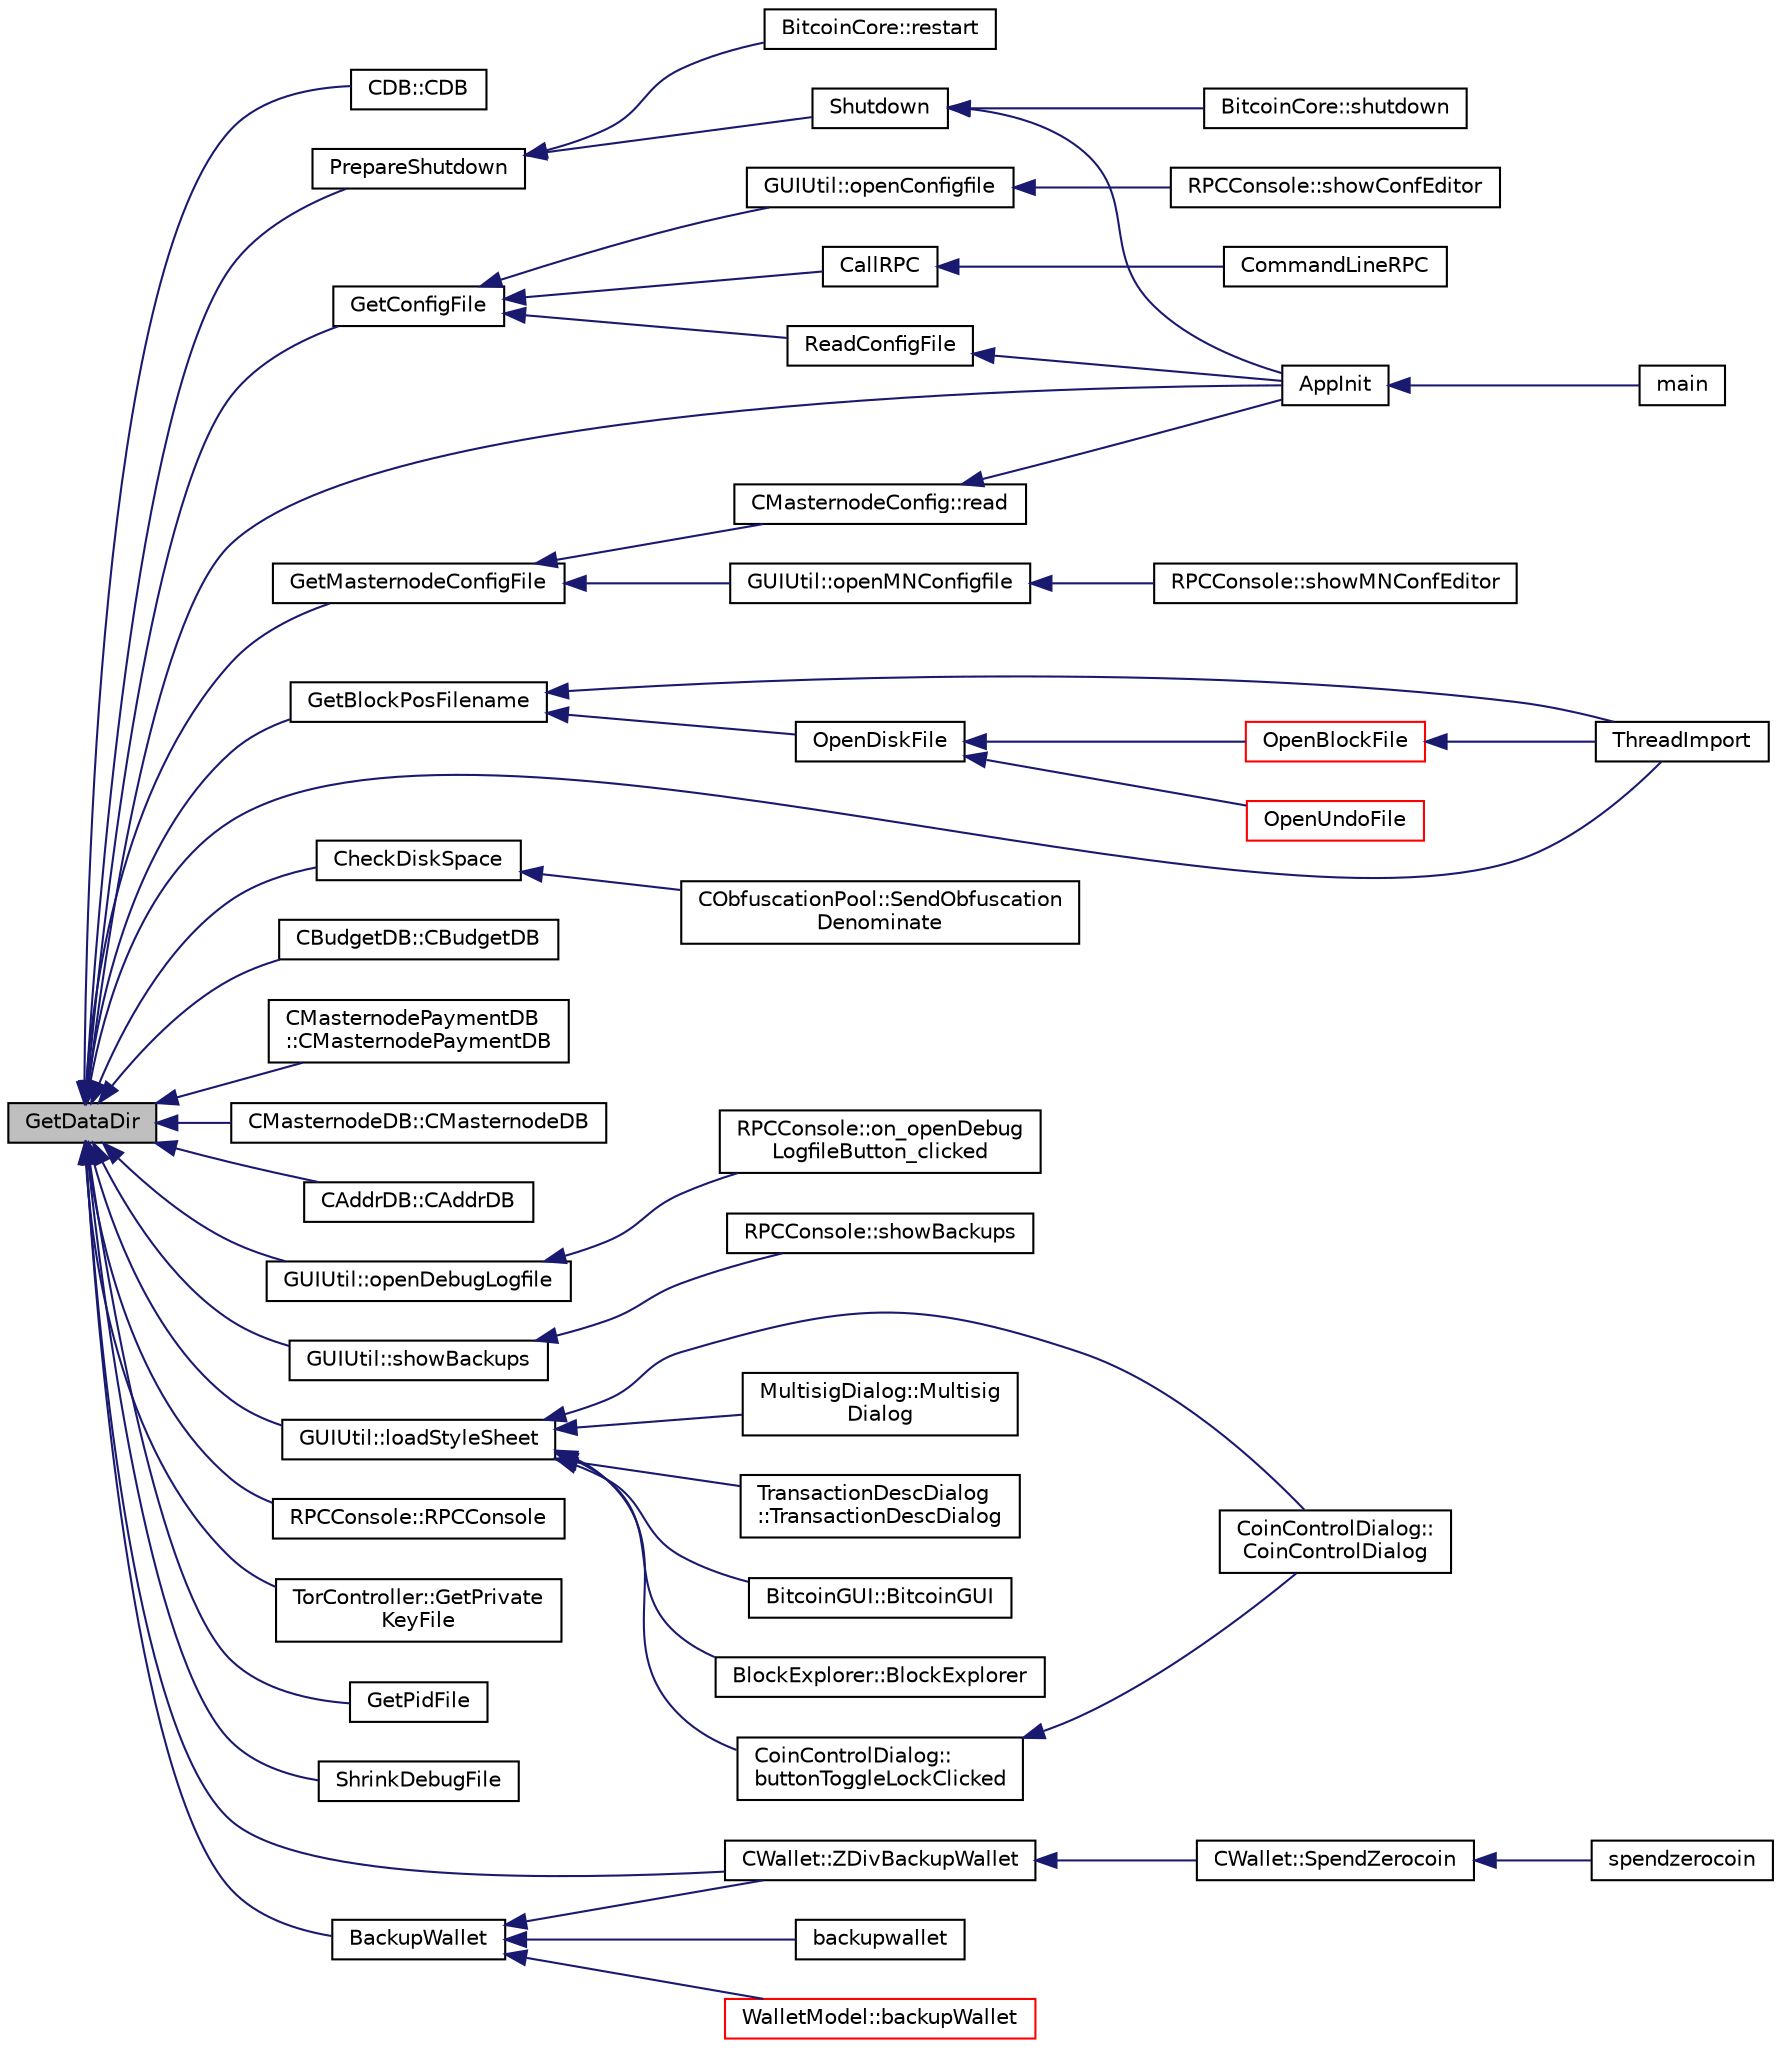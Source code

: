 digraph "GetDataDir"
{
  edge [fontname="Helvetica",fontsize="10",labelfontname="Helvetica",labelfontsize="10"];
  node [fontname="Helvetica",fontsize="10",shape=record];
  rankdir="LR";
  Node170 [label="GetDataDir",height=0.2,width=0.4,color="black", fillcolor="grey75", style="filled", fontcolor="black"];
  Node170 -> Node171 [dir="back",color="midnightblue",fontsize="10",style="solid",fontname="Helvetica"];
  Node171 [label="CDB::CDB",height=0.2,width=0.4,color="black", fillcolor="white", style="filled",URL="$class_c_d_b.html#aa5f2317ab28c6424bfebdaa969aa2b2c"];
  Node170 -> Node172 [dir="back",color="midnightblue",fontsize="10",style="solid",fontname="Helvetica"];
  Node172 [label="AppInit",height=0.2,width=0.4,color="black", fillcolor="white", style="filled",URL="$divid_8cpp.html#ac59316b767e6984e1285f0531275286b"];
  Node172 -> Node173 [dir="back",color="midnightblue",fontsize="10",style="solid",fontname="Helvetica"];
  Node173 [label="main",height=0.2,width=0.4,color="black", fillcolor="white", style="filled",URL="$divid_8cpp.html#a0ddf1224851353fc92bfbff6f499fa97"];
  Node170 -> Node174 [dir="back",color="midnightblue",fontsize="10",style="solid",fontname="Helvetica"];
  Node174 [label="PrepareShutdown",height=0.2,width=0.4,color="black", fillcolor="white", style="filled",URL="$init_8h.html#a5cb3db83cb0ba2e421f651a1ee1f2cfe",tooltip="Preparing steps before shutting down or restarting the wallet. "];
  Node174 -> Node175 [dir="back",color="midnightblue",fontsize="10",style="solid",fontname="Helvetica"];
  Node175 [label="Shutdown",height=0.2,width=0.4,color="black", fillcolor="white", style="filled",URL="$init_8h.html#ac5f038c2b480cf9ef5e19e3eba8dbaf9",tooltip="Shutdown is split into 2 parts: Part 1: shut down everything but the main wallet instance (done in Pr..."];
  Node175 -> Node172 [dir="back",color="midnightblue",fontsize="10",style="solid",fontname="Helvetica"];
  Node175 -> Node176 [dir="back",color="midnightblue",fontsize="10",style="solid",fontname="Helvetica"];
  Node176 [label="BitcoinCore::shutdown",height=0.2,width=0.4,color="black", fillcolor="white", style="filled",URL="$class_bitcoin_core.html#a94f3f4622ba698e321f3a2e0e686129f"];
  Node174 -> Node177 [dir="back",color="midnightblue",fontsize="10",style="solid",fontname="Helvetica"];
  Node177 [label="BitcoinCore::restart",height=0.2,width=0.4,color="black", fillcolor="white", style="filled",URL="$class_bitcoin_core.html#ac2271844c89ebc4c611e7617ce6202e3"];
  Node170 -> Node178 [dir="back",color="midnightblue",fontsize="10",style="solid",fontname="Helvetica"];
  Node178 [label="ThreadImport",height=0.2,width=0.4,color="black", fillcolor="white", style="filled",URL="$init_8cpp.html#a0189c34248cd89bbbe20d4d6045bd7c9"];
  Node170 -> Node179 [dir="back",color="midnightblue",fontsize="10",style="solid",fontname="Helvetica"];
  Node179 [label="CheckDiskSpace",height=0.2,width=0.4,color="black", fillcolor="white", style="filled",URL="$main_8h.html#a6df609da0bad1550cbb2cdc781ad2904",tooltip="Check whether enough disk space is available for an incoming block. "];
  Node179 -> Node180 [dir="back",color="midnightblue",fontsize="10",style="solid",fontname="Helvetica"];
  Node180 [label="CObfuscationPool::SendObfuscation\lDenominate",height=0.2,width=0.4,color="black", fillcolor="white", style="filled",URL="$class_c_obfuscation_pool.html#a447a060009578d9cb4eed0a095baa1d6",tooltip="As a client, send a transaction to a Masternode to start the denomination process. "];
  Node170 -> Node181 [dir="back",color="midnightblue",fontsize="10",style="solid",fontname="Helvetica"];
  Node181 [label="GetBlockPosFilename",height=0.2,width=0.4,color="black", fillcolor="white", style="filled",URL="$main_8h.html#a2f26f074aac584c3398de1dcdac59de9",tooltip="Translation to a filesystem path. "];
  Node181 -> Node178 [dir="back",color="midnightblue",fontsize="10",style="solid",fontname="Helvetica"];
  Node181 -> Node182 [dir="back",color="midnightblue",fontsize="10",style="solid",fontname="Helvetica"];
  Node182 [label="OpenDiskFile",height=0.2,width=0.4,color="black", fillcolor="white", style="filled",URL="$main_8cpp.html#ab15fc61f1d9596ad0aca703ff2c74635"];
  Node182 -> Node183 [dir="back",color="midnightblue",fontsize="10",style="solid",fontname="Helvetica"];
  Node183 [label="OpenBlockFile",height=0.2,width=0.4,color="red", fillcolor="white", style="filled",URL="$main_8h.html#a531eb79ff695289ac9a4f8daf292273c",tooltip="Open a block file (blk?????.dat) "];
  Node183 -> Node178 [dir="back",color="midnightblue",fontsize="10",style="solid",fontname="Helvetica"];
  Node182 -> Node238 [dir="back",color="midnightblue",fontsize="10",style="solid",fontname="Helvetica"];
  Node238 [label="OpenUndoFile",height=0.2,width=0.4,color="red", fillcolor="white", style="filled",URL="$main_8h.html#addac9f89d64c9e26d36d1481da35877e",tooltip="Open an undo file (rev?????.dat) "];
  Node170 -> Node240 [dir="back",color="midnightblue",fontsize="10",style="solid",fontname="Helvetica"];
  Node240 [label="CBudgetDB::CBudgetDB",height=0.2,width=0.4,color="black", fillcolor="white", style="filled",URL="$class_c_budget_d_b.html#a133c5d41d7aa4a73b02a14bd286b4503"];
  Node170 -> Node241 [dir="back",color="midnightblue",fontsize="10",style="solid",fontname="Helvetica"];
  Node241 [label="CMasternodePaymentDB\l::CMasternodePaymentDB",height=0.2,width=0.4,color="black", fillcolor="white", style="filled",URL="$class_c_masternode_payment_d_b.html#a4390dbd40e9f602cb4530ede0ac810dc"];
  Node170 -> Node242 [dir="back",color="midnightblue",fontsize="10",style="solid",fontname="Helvetica"];
  Node242 [label="CMasternodeDB::CMasternodeDB",height=0.2,width=0.4,color="black", fillcolor="white", style="filled",URL="$class_c_masternode_d_b.html#a274b5f339c7bd7644788bb9e6fdbc83d"];
  Node170 -> Node243 [dir="back",color="midnightblue",fontsize="10",style="solid",fontname="Helvetica"];
  Node243 [label="CAddrDB::CAddrDB",height=0.2,width=0.4,color="black", fillcolor="white", style="filled",URL="$class_c_addr_d_b.html#af8c039f1904b1892c5a14e484a5b31a7"];
  Node170 -> Node244 [dir="back",color="midnightblue",fontsize="10",style="solid",fontname="Helvetica"];
  Node244 [label="GUIUtil::openDebugLogfile",height=0.2,width=0.4,color="black", fillcolor="white", style="filled",URL="$namespace_g_u_i_util.html#aad169e3227e7a851db52a08bfb30391c"];
  Node244 -> Node245 [dir="back",color="midnightblue",fontsize="10",style="solid",fontname="Helvetica"];
  Node245 [label="RPCConsole::on_openDebug\lLogfileButton_clicked",height=0.2,width=0.4,color="black", fillcolor="white", style="filled",URL="$class_r_p_c_console.html#adf26672994effc0bf948e8d83e1a8cb3",tooltip="open the debug.log from the current datadir "];
  Node170 -> Node246 [dir="back",color="midnightblue",fontsize="10",style="solid",fontname="Helvetica"];
  Node246 [label="GUIUtil::showBackups",height=0.2,width=0.4,color="black", fillcolor="white", style="filled",URL="$namespace_g_u_i_util.html#a16fd78c7608981cc405561a8d5e8d7e3"];
  Node246 -> Node247 [dir="back",color="midnightblue",fontsize="10",style="solid",fontname="Helvetica"];
  Node247 [label="RPCConsole::showBackups",height=0.2,width=0.4,color="black", fillcolor="white", style="filled",URL="$class_r_p_c_console.html#a013ee20b746b6453375738e7b5e1cb4e",tooltip="Show folder with wallet backups in default browser. "];
  Node170 -> Node248 [dir="back",color="midnightblue",fontsize="10",style="solid",fontname="Helvetica"];
  Node248 [label="GUIUtil::loadStyleSheet",height=0.2,width=0.4,color="black", fillcolor="white", style="filled",URL="$namespace_g_u_i_util.html#a2e749681627868ac0f70c0c8aa1dcb32",tooltip="Load global CSS theme. "];
  Node248 -> Node249 [dir="back",color="midnightblue",fontsize="10",style="solid",fontname="Helvetica"];
  Node249 [label="BitcoinGUI::BitcoinGUI",height=0.2,width=0.4,color="black", fillcolor="white", style="filled",URL="$class_bitcoin_g_u_i.html#a2598b4ffab4a206877bee80916cc775c"];
  Node248 -> Node204 [dir="back",color="midnightblue",fontsize="10",style="solid",fontname="Helvetica"];
  Node204 [label="BlockExplorer::BlockExplorer",height=0.2,width=0.4,color="black", fillcolor="white", style="filled",URL="$class_block_explorer.html#aa1824a81f9b6d20dce7be419170ea02b"];
  Node248 -> Node250 [dir="back",color="midnightblue",fontsize="10",style="solid",fontname="Helvetica"];
  Node250 [label="CoinControlDialog::\lCoinControlDialog",height=0.2,width=0.4,color="black", fillcolor="white", style="filled",URL="$class_coin_control_dialog.html#a8eafb58ed1c5668af9a4890704136671"];
  Node248 -> Node251 [dir="back",color="midnightblue",fontsize="10",style="solid",fontname="Helvetica"];
  Node251 [label="CoinControlDialog::\lbuttonToggleLockClicked",height=0.2,width=0.4,color="black", fillcolor="white", style="filled",URL="$class_coin_control_dialog.html#a6da2f01f4e266766a0be3609890b22f2"];
  Node251 -> Node250 [dir="back",color="midnightblue",fontsize="10",style="solid",fontname="Helvetica"];
  Node248 -> Node252 [dir="back",color="midnightblue",fontsize="10",style="solid",fontname="Helvetica"];
  Node252 [label="MultisigDialog::Multisig\lDialog",height=0.2,width=0.4,color="black", fillcolor="white", style="filled",URL="$class_multisig_dialog.html#af8ff2a9f6dc05a9468d955cb428c6474"];
  Node248 -> Node253 [dir="back",color="midnightblue",fontsize="10",style="solid",fontname="Helvetica"];
  Node253 [label="TransactionDescDialog\l::TransactionDescDialog",height=0.2,width=0.4,color="black", fillcolor="white", style="filled",URL="$class_transaction_desc_dialog.html#aa4431a7da806415ed068437cabd6e9bc"];
  Node170 -> Node254 [dir="back",color="midnightblue",fontsize="10",style="solid",fontname="Helvetica"];
  Node254 [label="RPCConsole::RPCConsole",height=0.2,width=0.4,color="black", fillcolor="white", style="filled",URL="$class_r_p_c_console.html#aeac546e68f8c2cafa79a0294dd78f2ad"];
  Node170 -> Node255 [dir="back",color="midnightblue",fontsize="10",style="solid",fontname="Helvetica"];
  Node255 [label="TorController::GetPrivate\lKeyFile",height=0.2,width=0.4,color="black", fillcolor="white", style="filled",URL="$class_tor_controller.html#a524481ece961670f745dbbfb4d9d5a33",tooltip="Get name fo file to store private key in. "];
  Node170 -> Node256 [dir="back",color="midnightblue",fontsize="10",style="solid",fontname="Helvetica"];
  Node256 [label="GetConfigFile",height=0.2,width=0.4,color="black", fillcolor="white", style="filled",URL="$util_8h.html#a7d86fadf98dfaba55f80b9be0ab0f978"];
  Node256 -> Node257 [dir="back",color="midnightblue",fontsize="10",style="solid",fontname="Helvetica"];
  Node257 [label="CallRPC",height=0.2,width=0.4,color="black", fillcolor="white", style="filled",URL="$divi-cli_8cpp.html#ae0b4394f271db49671cf894dbe94c484"];
  Node257 -> Node258 [dir="back",color="midnightblue",fontsize="10",style="solid",fontname="Helvetica"];
  Node258 [label="CommandLineRPC",height=0.2,width=0.4,color="black", fillcolor="white", style="filled",URL="$divi-cli_8cpp.html#a4ee23259648a971c9c05aeff8b545a6d"];
  Node256 -> Node259 [dir="back",color="midnightblue",fontsize="10",style="solid",fontname="Helvetica"];
  Node259 [label="GUIUtil::openConfigfile",height=0.2,width=0.4,color="black", fillcolor="white", style="filled",URL="$namespace_g_u_i_util.html#a995fae29ee632b8b0810b840d3d06bf1"];
  Node259 -> Node260 [dir="back",color="midnightblue",fontsize="10",style="solid",fontname="Helvetica"];
  Node260 [label="RPCConsole::showConfEditor",height=0.2,width=0.4,color="black", fillcolor="white", style="filled",URL="$class_r_p_c_console.html#ab7e647de183fc0d139bac81ed0492667",tooltip="Open external (default) editor with divi.conf. "];
  Node256 -> Node261 [dir="back",color="midnightblue",fontsize="10",style="solid",fontname="Helvetica"];
  Node261 [label="ReadConfigFile",height=0.2,width=0.4,color="black", fillcolor="white", style="filled",URL="$util_8cpp.html#a27ba417174a3ee63cb8ee1abb279a668"];
  Node261 -> Node172 [dir="back",color="midnightblue",fontsize="10",style="solid",fontname="Helvetica"];
  Node170 -> Node262 [dir="back",color="midnightblue",fontsize="10",style="solid",fontname="Helvetica"];
  Node262 [label="GetMasternodeConfigFile",height=0.2,width=0.4,color="black", fillcolor="white", style="filled",URL="$util_8h.html#ae5f844c4e12d08214929430505218e74"];
  Node262 -> Node263 [dir="back",color="midnightblue",fontsize="10",style="solid",fontname="Helvetica"];
  Node263 [label="CMasternodeConfig::read",height=0.2,width=0.4,color="black", fillcolor="white", style="filled",URL="$class_c_masternode_config.html#a028d769bc39a23177cf81a3e433b6e86"];
  Node263 -> Node172 [dir="back",color="midnightblue",fontsize="10",style="solid",fontname="Helvetica"];
  Node262 -> Node264 [dir="back",color="midnightblue",fontsize="10",style="solid",fontname="Helvetica"];
  Node264 [label="GUIUtil::openMNConfigfile",height=0.2,width=0.4,color="black", fillcolor="white", style="filled",URL="$namespace_g_u_i_util.html#a17cced42f0ebd5fb923eba61015308a8"];
  Node264 -> Node265 [dir="back",color="midnightblue",fontsize="10",style="solid",fontname="Helvetica"];
  Node265 [label="RPCConsole::showMNConfEditor",height=0.2,width=0.4,color="black", fillcolor="white", style="filled",URL="$class_r_p_c_console.html#a8adc9441d40b37a037ecdfe8183323f7",tooltip="Open external (default) editor with masternode.conf. "];
  Node170 -> Node266 [dir="back",color="midnightblue",fontsize="10",style="solid",fontname="Helvetica"];
  Node266 [label="GetPidFile",height=0.2,width=0.4,color="black", fillcolor="white", style="filled",URL="$util_8h.html#a91d2f3eb3a1bb92ab4eb1bd4b713a99e"];
  Node170 -> Node267 [dir="back",color="midnightblue",fontsize="10",style="solid",fontname="Helvetica"];
  Node267 [label="ShrinkDebugFile",height=0.2,width=0.4,color="black", fillcolor="white", style="filled",URL="$util_8h.html#a37fca7e305fe0caa306b23fdb37f88e2"];
  Node170 -> Node268 [dir="back",color="midnightblue",fontsize="10",style="solid",fontname="Helvetica"];
  Node268 [label="CWallet::ZDivBackupWallet",height=0.2,width=0.4,color="black", fillcolor="white", style="filled",URL="$class_c_wallet.html#a8b8b981ee5504b1b8bf16ca4cb53ee4e"];
  Node268 -> Node269 [dir="back",color="midnightblue",fontsize="10",style="solid",fontname="Helvetica"];
  Node269 [label="CWallet::SpendZerocoin",height=0.2,width=0.4,color="black", fillcolor="white", style="filled",URL="$class_c_wallet.html#aedd0ae4e683ee642272e170b7afd33fe"];
  Node269 -> Node270 [dir="back",color="midnightblue",fontsize="10",style="solid",fontname="Helvetica"];
  Node270 [label="spendzerocoin",height=0.2,width=0.4,color="black", fillcolor="white", style="filled",URL="$rpcwallet_8cpp.html#adea64c692ec279a1a3a2c9143f264955"];
  Node170 -> Node271 [dir="back",color="midnightblue",fontsize="10",style="solid",fontname="Helvetica"];
  Node271 [label="BackupWallet",height=0.2,width=0.4,color="black", fillcolor="white", style="filled",URL="$walletdb_8cpp.html#a273c3692765c732c5f724cec93e6b62f"];
  Node271 -> Node272 [dir="back",color="midnightblue",fontsize="10",style="solid",fontname="Helvetica"];
  Node272 [label="WalletModel::backupWallet",height=0.2,width=0.4,color="red", fillcolor="white", style="filled",URL="$class_wallet_model.html#aa316c19ef41f26ea89f194ab253d3206"];
  Node271 -> Node275 [dir="back",color="midnightblue",fontsize="10",style="solid",fontname="Helvetica"];
  Node275 [label="backupwallet",height=0.2,width=0.4,color="black", fillcolor="white", style="filled",URL="$rpcwallet_8cpp.html#a7813bcc93d80c6c4ad0ae846f80cff3e"];
  Node271 -> Node268 [dir="back",color="midnightblue",fontsize="10",style="solid",fontname="Helvetica"];
}
